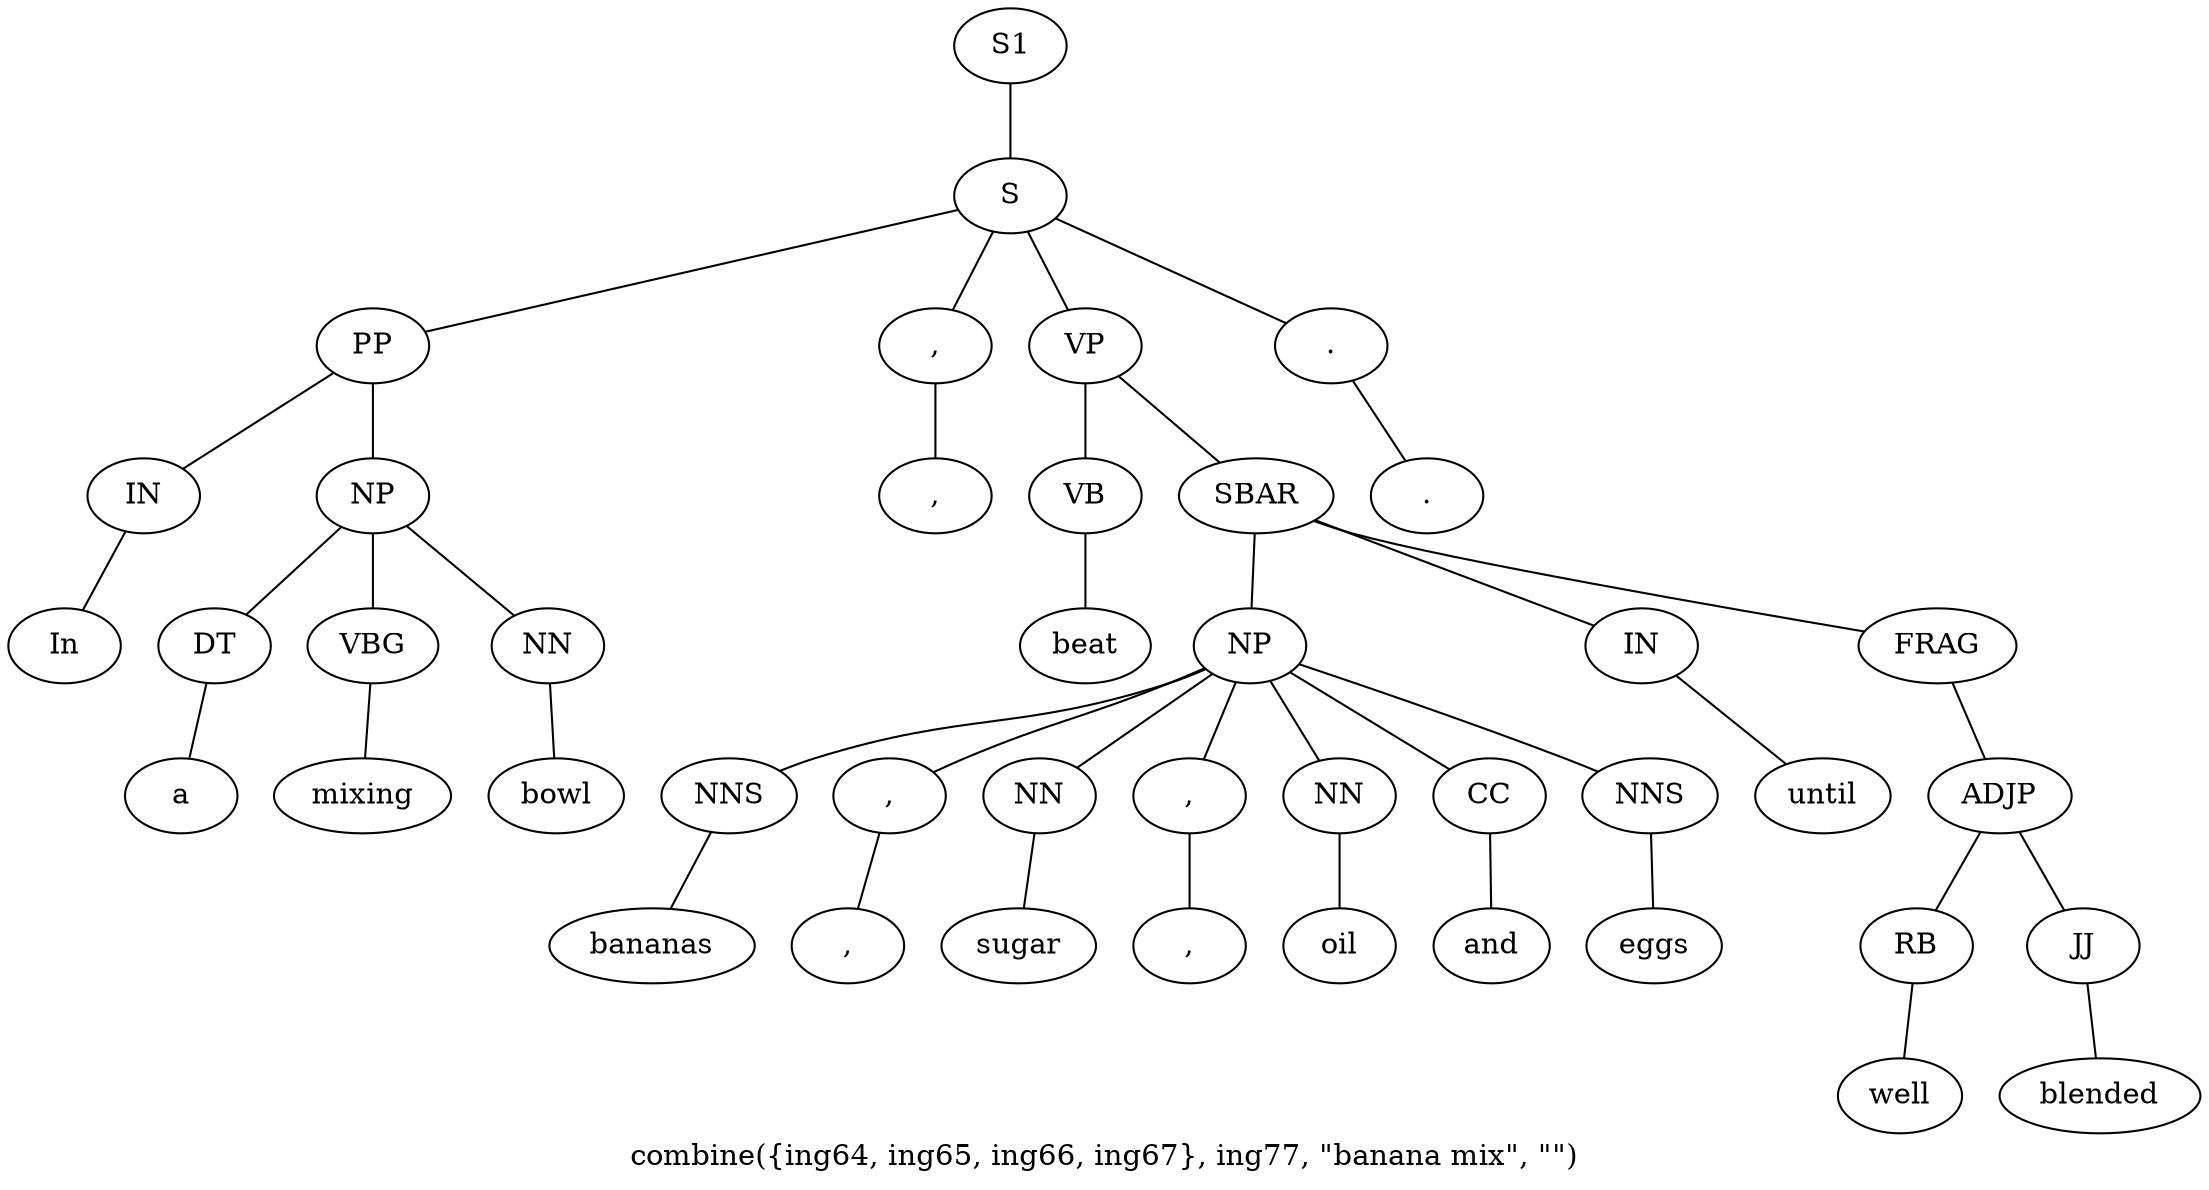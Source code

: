 graph SyntaxGraph {
	label = "combine({ing64, ing65, ing66, ing67}, ing77, \"banana mix\", \"\")";
	Node0 [label="S1"];
	Node1 [label="S"];
	Node2 [label="PP"];
	Node3 [label="IN"];
	Node4 [label="In"];
	Node5 [label="NP"];
	Node6 [label="DT"];
	Node7 [label="a"];
	Node8 [label="VBG"];
	Node9 [label="mixing"];
	Node10 [label="NN"];
	Node11 [label="bowl"];
	Node12 [label=","];
	Node13 [label=","];
	Node14 [label="VP"];
	Node15 [label="VB"];
	Node16 [label="beat"];
	Node17 [label="SBAR"];
	Node18 [label="NP"];
	Node19 [label="NNS"];
	Node20 [label="bananas"];
	Node21 [label=","];
	Node22 [label=","];
	Node23 [label="NN"];
	Node24 [label="sugar"];
	Node25 [label=","];
	Node26 [label=","];
	Node27 [label="NN"];
	Node28 [label="oil"];
	Node29 [label="CC"];
	Node30 [label="and"];
	Node31 [label="NNS"];
	Node32 [label="eggs"];
	Node33 [label="IN"];
	Node34 [label="until"];
	Node35 [label="FRAG"];
	Node36 [label="ADJP"];
	Node37 [label="RB"];
	Node38 [label="well"];
	Node39 [label="JJ"];
	Node40 [label="blended"];
	Node41 [label="."];
	Node42 [label="."];

	Node0 -- Node1;
	Node1 -- Node2;
	Node1 -- Node12;
	Node1 -- Node14;
	Node1 -- Node41;
	Node2 -- Node3;
	Node2 -- Node5;
	Node3 -- Node4;
	Node5 -- Node6;
	Node5 -- Node8;
	Node5 -- Node10;
	Node6 -- Node7;
	Node8 -- Node9;
	Node10 -- Node11;
	Node12 -- Node13;
	Node14 -- Node15;
	Node14 -- Node17;
	Node15 -- Node16;
	Node17 -- Node18;
	Node17 -- Node33;
	Node17 -- Node35;
	Node18 -- Node19;
	Node18 -- Node21;
	Node18 -- Node23;
	Node18 -- Node25;
	Node18 -- Node27;
	Node18 -- Node29;
	Node18 -- Node31;
	Node19 -- Node20;
	Node21 -- Node22;
	Node23 -- Node24;
	Node25 -- Node26;
	Node27 -- Node28;
	Node29 -- Node30;
	Node31 -- Node32;
	Node33 -- Node34;
	Node35 -- Node36;
	Node36 -- Node37;
	Node36 -- Node39;
	Node37 -- Node38;
	Node39 -- Node40;
	Node41 -- Node42;
}